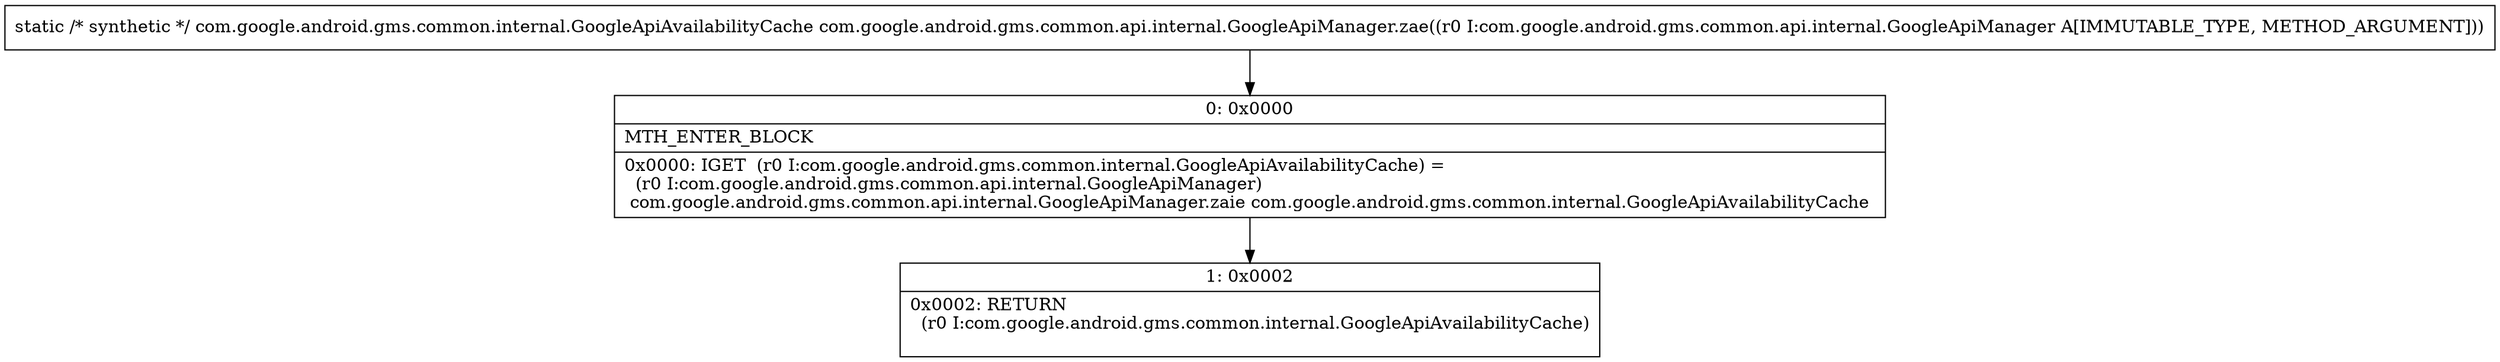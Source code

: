 digraph "CFG forcom.google.android.gms.common.api.internal.GoogleApiManager.zae(Lcom\/google\/android\/gms\/common\/api\/internal\/GoogleApiManager;)Lcom\/google\/android\/gms\/common\/internal\/GoogleApiAvailabilityCache;" {
Node_0 [shape=record,label="{0\:\ 0x0000|MTH_ENTER_BLOCK\l|0x0000: IGET  (r0 I:com.google.android.gms.common.internal.GoogleApiAvailabilityCache) = \l  (r0 I:com.google.android.gms.common.api.internal.GoogleApiManager)\l com.google.android.gms.common.api.internal.GoogleApiManager.zaie com.google.android.gms.common.internal.GoogleApiAvailabilityCache \l}"];
Node_1 [shape=record,label="{1\:\ 0x0002|0x0002: RETURN  \l  (r0 I:com.google.android.gms.common.internal.GoogleApiAvailabilityCache)\l \l}"];
MethodNode[shape=record,label="{static \/* synthetic *\/ com.google.android.gms.common.internal.GoogleApiAvailabilityCache com.google.android.gms.common.api.internal.GoogleApiManager.zae((r0 I:com.google.android.gms.common.api.internal.GoogleApiManager A[IMMUTABLE_TYPE, METHOD_ARGUMENT])) }"];
MethodNode -> Node_0;
Node_0 -> Node_1;
}

